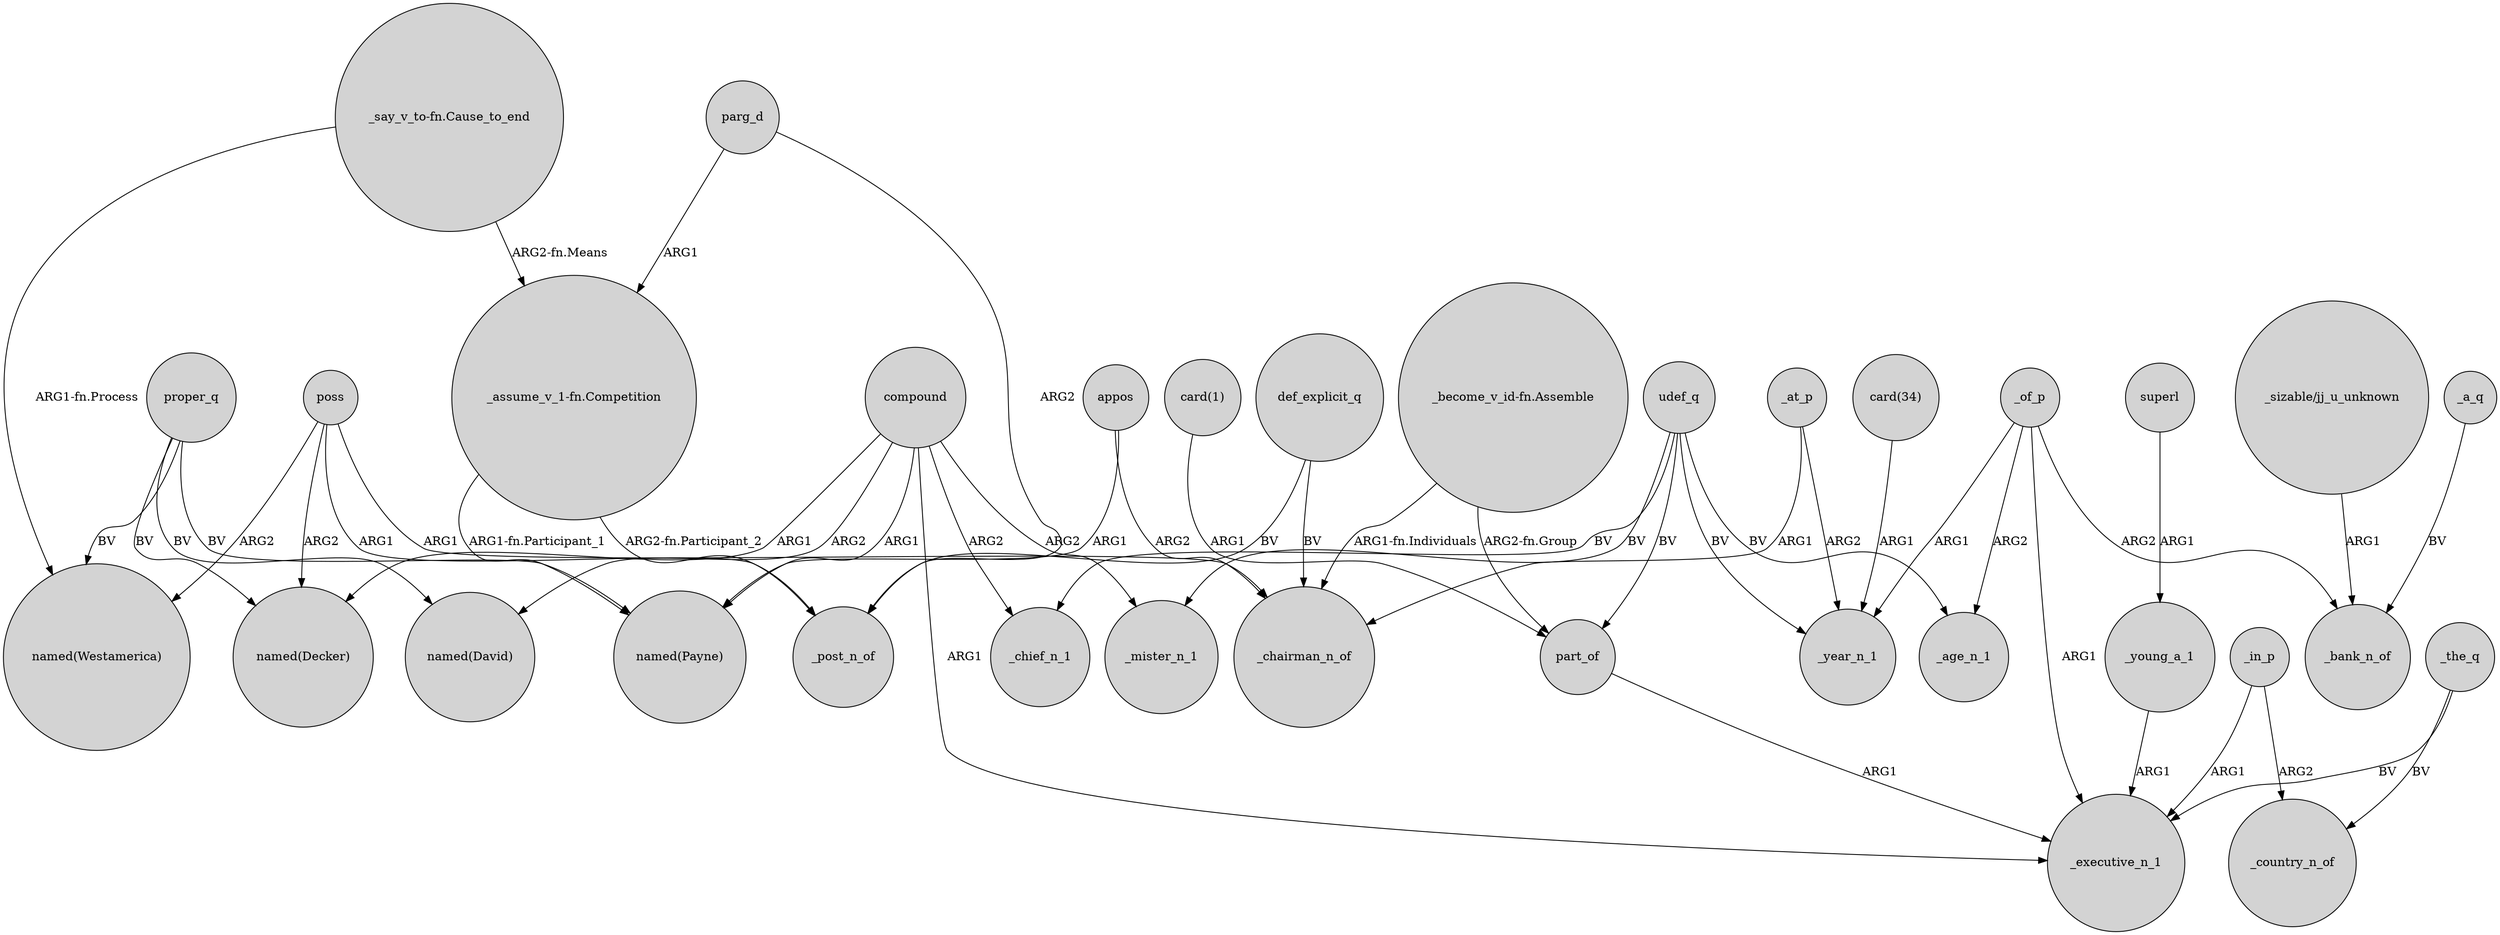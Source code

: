digraph {
	node [shape=circle style=filled]
	_young_a_1 -> _executive_n_1 [label=ARG1]
	parg_d -> "_assume_v_1-fn.Competition" [label=ARG1]
	compound -> _mister_n_1 [label=ARG2]
	_of_p -> _executive_n_1 [label=ARG1]
	proper_q -> "named(Payne)" [label=BV]
	compound -> _chief_n_1 [label=ARG2]
	"_become_v_id-fn.Assemble" -> part_of [label="ARG2-fn.Group"]
	"_assume_v_1-fn.Competition" -> "named(Payne)" [label="ARG1-fn.Participant_1"]
	poss -> "named(Decker)" [label=ARG2]
	udef_q -> part_of [label=BV]
	appos -> "named(Payne)" [label=ARG1]
	udef_q -> _chief_n_1 [label=BV]
	poss -> "named(Westamerica)" [label=ARG2]
	proper_q -> "named(Decker)" [label=BV]
	poss -> _post_n_of [label=ARG1]
	udef_q -> _age_n_1 [label=BV]
	def_explicit_q -> _post_n_of [label=BV]
	udef_q -> _mister_n_1 [label=BV]
	"_say_v_to-fn.Cause_to_end" -> "_assume_v_1-fn.Competition" [label="ARG2-fn.Means"]
	def_explicit_q -> _chairman_n_of [label=BV]
	"card(1)" -> part_of [label=ARG1]
	parg_d -> _post_n_of [label=ARG2]
	"_say_v_to-fn.Cause_to_end" -> "named(Westamerica)" [label="ARG1-fn.Process"]
	"_assume_v_1-fn.Competition" -> _post_n_of [label="ARG2-fn.Participant_2"]
	_in_p -> _executive_n_1 [label=ARG1]
	_at_p -> _chairman_n_of [label=ARG1]
	_in_p -> _country_n_of [label=ARG2]
	_of_p -> _bank_n_of [label=ARG2]
	_of_p -> _year_n_1 [label=ARG1]
	_a_q -> _bank_n_of [label=BV]
	_the_q -> _country_n_of [label=BV]
	compound -> _executive_n_1 [label=ARG1]
	_of_p -> _age_n_1 [label=ARG2]
	compound -> "named(Decker)" [label=ARG1]
	"_become_v_id-fn.Assemble" -> _chairman_n_of [label="ARG1-fn.Individuals"]
	"_sizable/jj_u_unknown" -> _bank_n_of [label=ARG1]
	udef_q -> _year_n_1 [label=BV]
	appos -> _chairman_n_of [label=ARG2]
	compound -> "named(Payne)" [label=ARG1]
	superl -> _young_a_1 [label=ARG1]
	part_of -> _executive_n_1 [label=ARG1]
	_the_q -> _executive_n_1 [label=BV]
	proper_q -> "named(Westamerica)" [label=BV]
	poss -> _chairman_n_of [label=ARG1]
	"card(34)" -> _year_n_1 [label=ARG1]
	proper_q -> "named(David)" [label=BV]
	_at_p -> _year_n_1 [label=ARG2]
	compound -> "named(David)" [label=ARG2]
}
